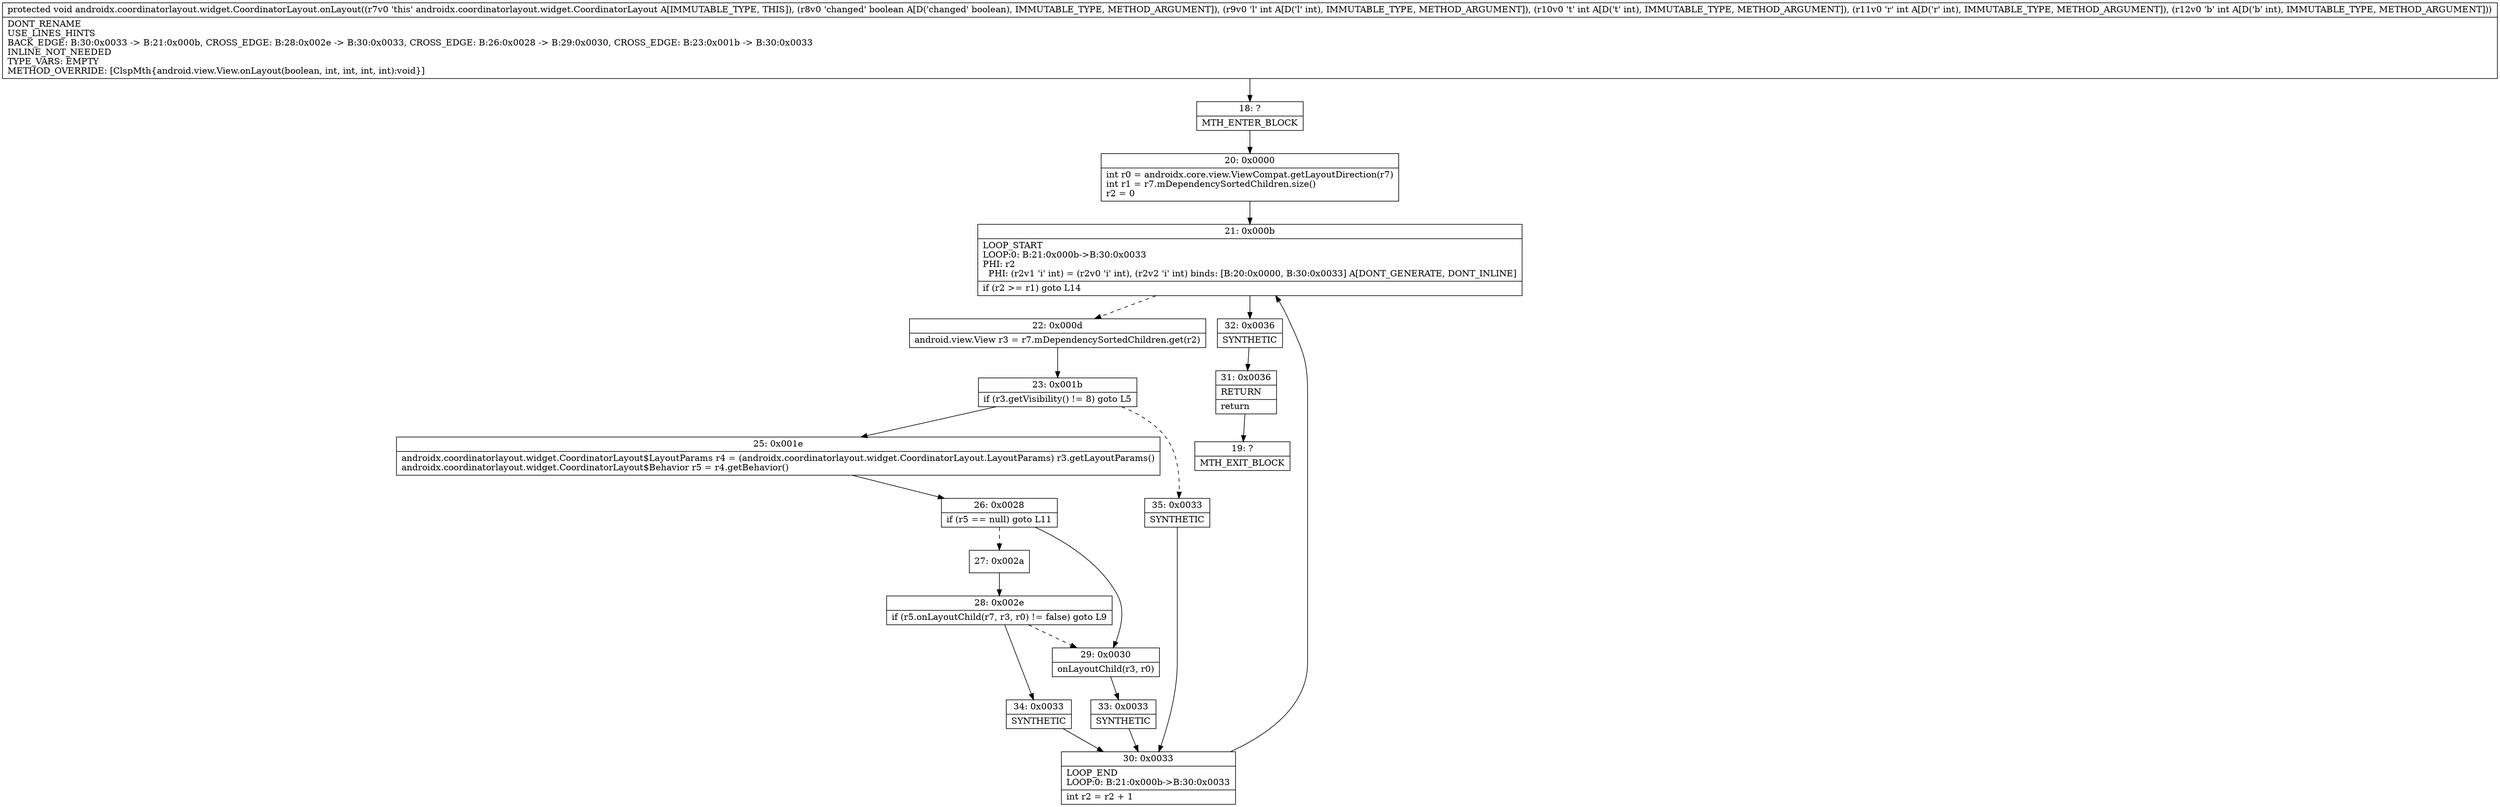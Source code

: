 digraph "CFG forandroidx.coordinatorlayout.widget.CoordinatorLayout.onLayout(ZIIII)V" {
Node_18 [shape=record,label="{18\:\ ?|MTH_ENTER_BLOCK\l}"];
Node_20 [shape=record,label="{20\:\ 0x0000|int r0 = androidx.core.view.ViewCompat.getLayoutDirection(r7)\lint r1 = r7.mDependencySortedChildren.size()\lr2 = 0\l}"];
Node_21 [shape=record,label="{21\:\ 0x000b|LOOP_START\lLOOP:0: B:21:0x000b\-\>B:30:0x0033\lPHI: r2 \l  PHI: (r2v1 'i' int) = (r2v0 'i' int), (r2v2 'i' int) binds: [B:20:0x0000, B:30:0x0033] A[DONT_GENERATE, DONT_INLINE]\l|if (r2 \>= r1) goto L14\l}"];
Node_22 [shape=record,label="{22\:\ 0x000d|android.view.View r3 = r7.mDependencySortedChildren.get(r2)\l}"];
Node_23 [shape=record,label="{23\:\ 0x001b|if (r3.getVisibility() != 8) goto L5\l}"];
Node_25 [shape=record,label="{25\:\ 0x001e|androidx.coordinatorlayout.widget.CoordinatorLayout$LayoutParams r4 = (androidx.coordinatorlayout.widget.CoordinatorLayout.LayoutParams) r3.getLayoutParams()\landroidx.coordinatorlayout.widget.CoordinatorLayout$Behavior r5 = r4.getBehavior()\l}"];
Node_26 [shape=record,label="{26\:\ 0x0028|if (r5 == null) goto L11\l}"];
Node_27 [shape=record,label="{27\:\ 0x002a}"];
Node_28 [shape=record,label="{28\:\ 0x002e|if (r5.onLayoutChild(r7, r3, r0) != false) goto L9\l}"];
Node_34 [shape=record,label="{34\:\ 0x0033|SYNTHETIC\l}"];
Node_30 [shape=record,label="{30\:\ 0x0033|LOOP_END\lLOOP:0: B:21:0x000b\-\>B:30:0x0033\l|int r2 = r2 + 1\l}"];
Node_29 [shape=record,label="{29\:\ 0x0030|onLayoutChild(r3, r0)\l}"];
Node_33 [shape=record,label="{33\:\ 0x0033|SYNTHETIC\l}"];
Node_35 [shape=record,label="{35\:\ 0x0033|SYNTHETIC\l}"];
Node_32 [shape=record,label="{32\:\ 0x0036|SYNTHETIC\l}"];
Node_31 [shape=record,label="{31\:\ 0x0036|RETURN\l|return\l}"];
Node_19 [shape=record,label="{19\:\ ?|MTH_EXIT_BLOCK\l}"];
MethodNode[shape=record,label="{protected void androidx.coordinatorlayout.widget.CoordinatorLayout.onLayout((r7v0 'this' androidx.coordinatorlayout.widget.CoordinatorLayout A[IMMUTABLE_TYPE, THIS]), (r8v0 'changed' boolean A[D('changed' boolean), IMMUTABLE_TYPE, METHOD_ARGUMENT]), (r9v0 'l' int A[D('l' int), IMMUTABLE_TYPE, METHOD_ARGUMENT]), (r10v0 't' int A[D('t' int), IMMUTABLE_TYPE, METHOD_ARGUMENT]), (r11v0 'r' int A[D('r' int), IMMUTABLE_TYPE, METHOD_ARGUMENT]), (r12v0 'b' int A[D('b' int), IMMUTABLE_TYPE, METHOD_ARGUMENT]))  | DONT_RENAME\lUSE_LINES_HINTS\lBACK_EDGE: B:30:0x0033 \-\> B:21:0x000b, CROSS_EDGE: B:28:0x002e \-\> B:30:0x0033, CROSS_EDGE: B:26:0x0028 \-\> B:29:0x0030, CROSS_EDGE: B:23:0x001b \-\> B:30:0x0033\lINLINE_NOT_NEEDED\lTYPE_VARS: EMPTY\lMETHOD_OVERRIDE: [ClspMth\{android.view.View.onLayout(boolean, int, int, int, int):void\}]\l}"];
MethodNode -> Node_18;Node_18 -> Node_20;
Node_20 -> Node_21;
Node_21 -> Node_22[style=dashed];
Node_21 -> Node_32;
Node_22 -> Node_23;
Node_23 -> Node_25;
Node_23 -> Node_35[style=dashed];
Node_25 -> Node_26;
Node_26 -> Node_27[style=dashed];
Node_26 -> Node_29;
Node_27 -> Node_28;
Node_28 -> Node_29[style=dashed];
Node_28 -> Node_34;
Node_34 -> Node_30;
Node_30 -> Node_21;
Node_29 -> Node_33;
Node_33 -> Node_30;
Node_35 -> Node_30;
Node_32 -> Node_31;
Node_31 -> Node_19;
}

